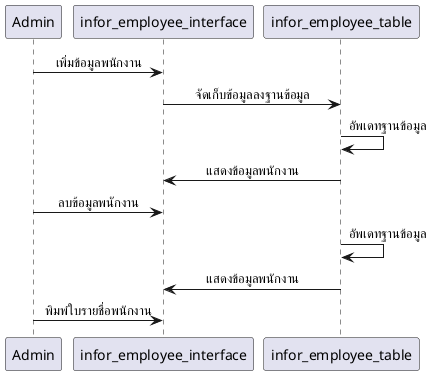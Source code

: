 @startuml addemployee
skinparam sequenceMessageAlign center
participant Admin
participant infor_employee_interface
participant infor_employee_table

Admin->infor_employee_interface:เพิ่มข้อมูลพนักงาน
infor_employee_interface->infor_employee_table:จัดเก็บข้อมูลลงฐานข้อมูล
infor_employee_table->infor_employee_table:อัพเดทฐานข้อมูล
infor_employee_table->infor_employee_interface:แสดงข้อมูลพนักงาน
Admin->infor_employee_interface:ลบข้อมูลพนักงาน
infor_employee_table->infor_employee_table:อัพเดทฐานข้อมูล
infor_employee_table->infor_employee_interface:แสดงข้อมูลพนักงาน

Admin->infor_employee_interface:พิมพ์ใบรายชื่อพนักงาน

@enduml